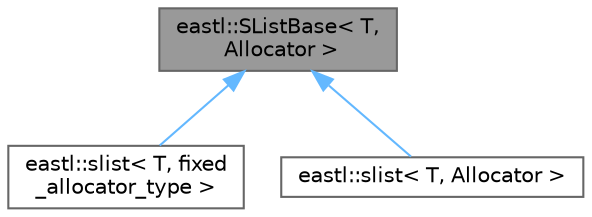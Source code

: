 digraph "eastl::SListBase&lt; T, Allocator &gt;"
{
 // LATEX_PDF_SIZE
  bgcolor="transparent";
  edge [fontname=Helvetica,fontsize=10,labelfontname=Helvetica,labelfontsize=10];
  node [fontname=Helvetica,fontsize=10,shape=box,height=0.2,width=0.4];
  Node1 [id="Node000001",label="eastl::SListBase\< T,\l Allocator \>",height=0.2,width=0.4,color="gray40", fillcolor="grey60", style="filled", fontcolor="black",tooltip=" "];
  Node1 -> Node2 [id="edge1_Node000001_Node000002",dir="back",color="steelblue1",style="solid",tooltip=" "];
  Node2 [id="Node000002",label="eastl::slist\< T, fixed\l_allocator_type \>",height=0.2,width=0.4,color="gray40", fillcolor="white", style="filled",URL="$classeastl_1_1slist.html",tooltip=" "];
  Node1 -> Node3 [id="edge2_Node000001_Node000003",dir="back",color="steelblue1",style="solid",tooltip=" "];
  Node3 [id="Node000003",label="eastl::slist\< T, Allocator \>",height=0.2,width=0.4,color="gray40", fillcolor="white", style="filled",URL="$classeastl_1_1slist.html",tooltip=" "];
}
